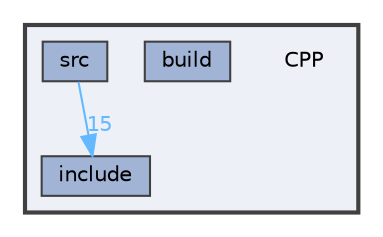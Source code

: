 digraph "CPP"
{
 // LATEX_PDF_SIZE
  bgcolor="transparent";
  edge [fontname=Helvetica,fontsize=10,labelfontname=Helvetica,labelfontsize=10];
  node [fontname=Helvetica,fontsize=10,shape=box,height=0.2,width=0.4];
  compound=true
  subgraph clusterdir_2ea739fe366135ec15f610d081b5ff33 {
    graph [ bgcolor="#edf0f7", pencolor="grey25", label="", fontname=Helvetica,fontsize=10 style="filled,bold", URL="dir_2ea739fe366135ec15f610d081b5ff33.html",tooltip=""]
    dir_2ea739fe366135ec15f610d081b5ff33 [shape=plaintext, label="CPP"];
  dir_da4dc14ffb9dd6ea5c525f684cffdaaf [label="build", fillcolor="#a2b4d6", color="grey25", style="filled", URL="dir_da4dc14ffb9dd6ea5c525f684cffdaaf.html",tooltip=""];
  dir_d3924e58b54e71ec3f2b4fb60425bf48 [label="include", fillcolor="#a2b4d6", color="grey25", style="filled", URL="dir_d3924e58b54e71ec3f2b4fb60425bf48.html",tooltip=""];
  dir_8a07dfe19c86aea32b91dde0148ed6bf [label="src", fillcolor="#a2b4d6", color="grey25", style="filled", URL="dir_8a07dfe19c86aea32b91dde0148ed6bf.html",tooltip=""];
  }
  dir_8a07dfe19c86aea32b91dde0148ed6bf->dir_d3924e58b54e71ec3f2b4fb60425bf48 [headlabel="15", labeldistance=1.5 headhref="dir_000013_000011.html" href="dir_000013_000011.html" color="steelblue1" fontcolor="steelblue1"];
}
